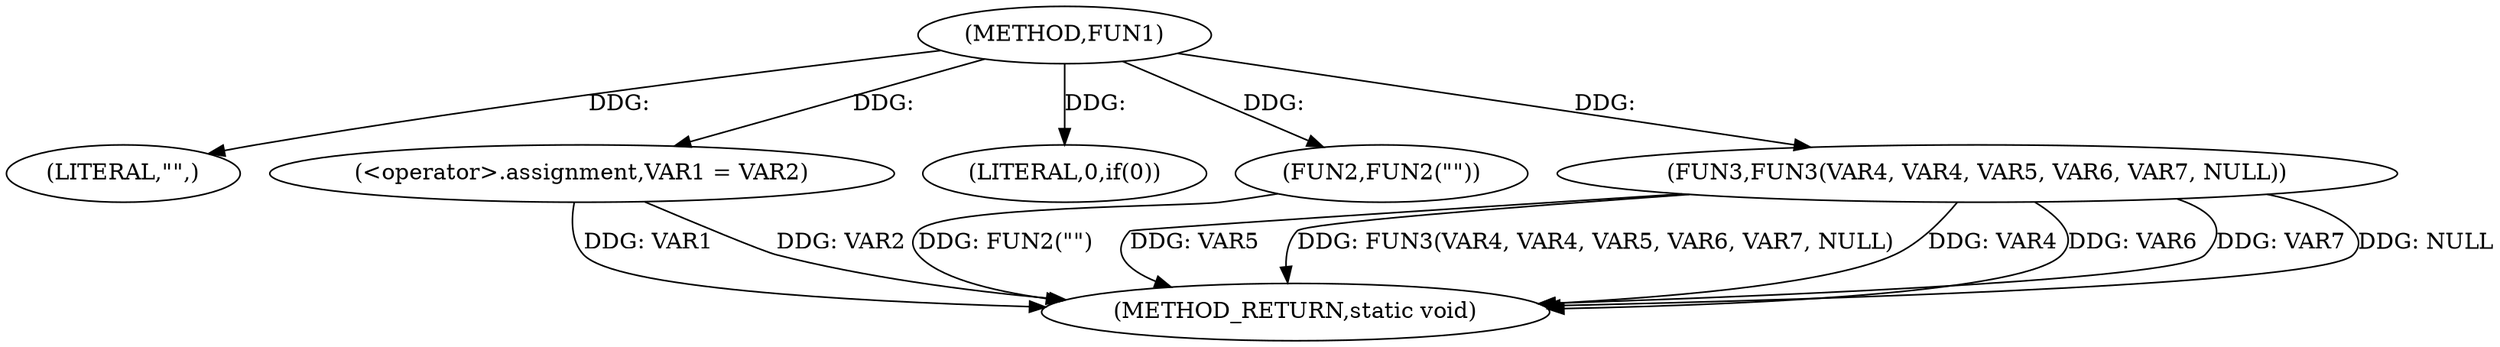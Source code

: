 digraph FUN1 {  
"1000100" [label = "(METHOD,FUN1)" ]
"1000121" [label = "(METHOD_RETURN,static void)" ]
"1000103" [label = "(LITERAL,\"\",)" ]
"1000104" [label = "(<operator>.assignment,VAR1 = VAR2)" ]
"1000108" [label = "(LITERAL,0,if(0))" ]
"1000110" [label = "(FUN2,FUN2(\"\"))" ]
"1000114" [label = "(FUN3,FUN3(VAR4, VAR4, VAR5, VAR6, VAR7, NULL))" ]
  "1000114" -> "1000121"  [ label = "DDG: VAR5"] 
  "1000104" -> "1000121"  [ label = "DDG: VAR1"] 
  "1000114" -> "1000121"  [ label = "DDG: FUN3(VAR4, VAR4, VAR5, VAR6, VAR7, NULL)"] 
  "1000114" -> "1000121"  [ label = "DDG: VAR4"] 
  "1000114" -> "1000121"  [ label = "DDG: VAR6"] 
  "1000114" -> "1000121"  [ label = "DDG: VAR7"] 
  "1000104" -> "1000121"  [ label = "DDG: VAR2"] 
  "1000110" -> "1000121"  [ label = "DDG: FUN2(\"\")"] 
  "1000114" -> "1000121"  [ label = "DDG: NULL"] 
  "1000100" -> "1000103"  [ label = "DDG: "] 
  "1000100" -> "1000104"  [ label = "DDG: "] 
  "1000100" -> "1000108"  [ label = "DDG: "] 
  "1000100" -> "1000110"  [ label = "DDG: "] 
  "1000100" -> "1000114"  [ label = "DDG: "] 
}
